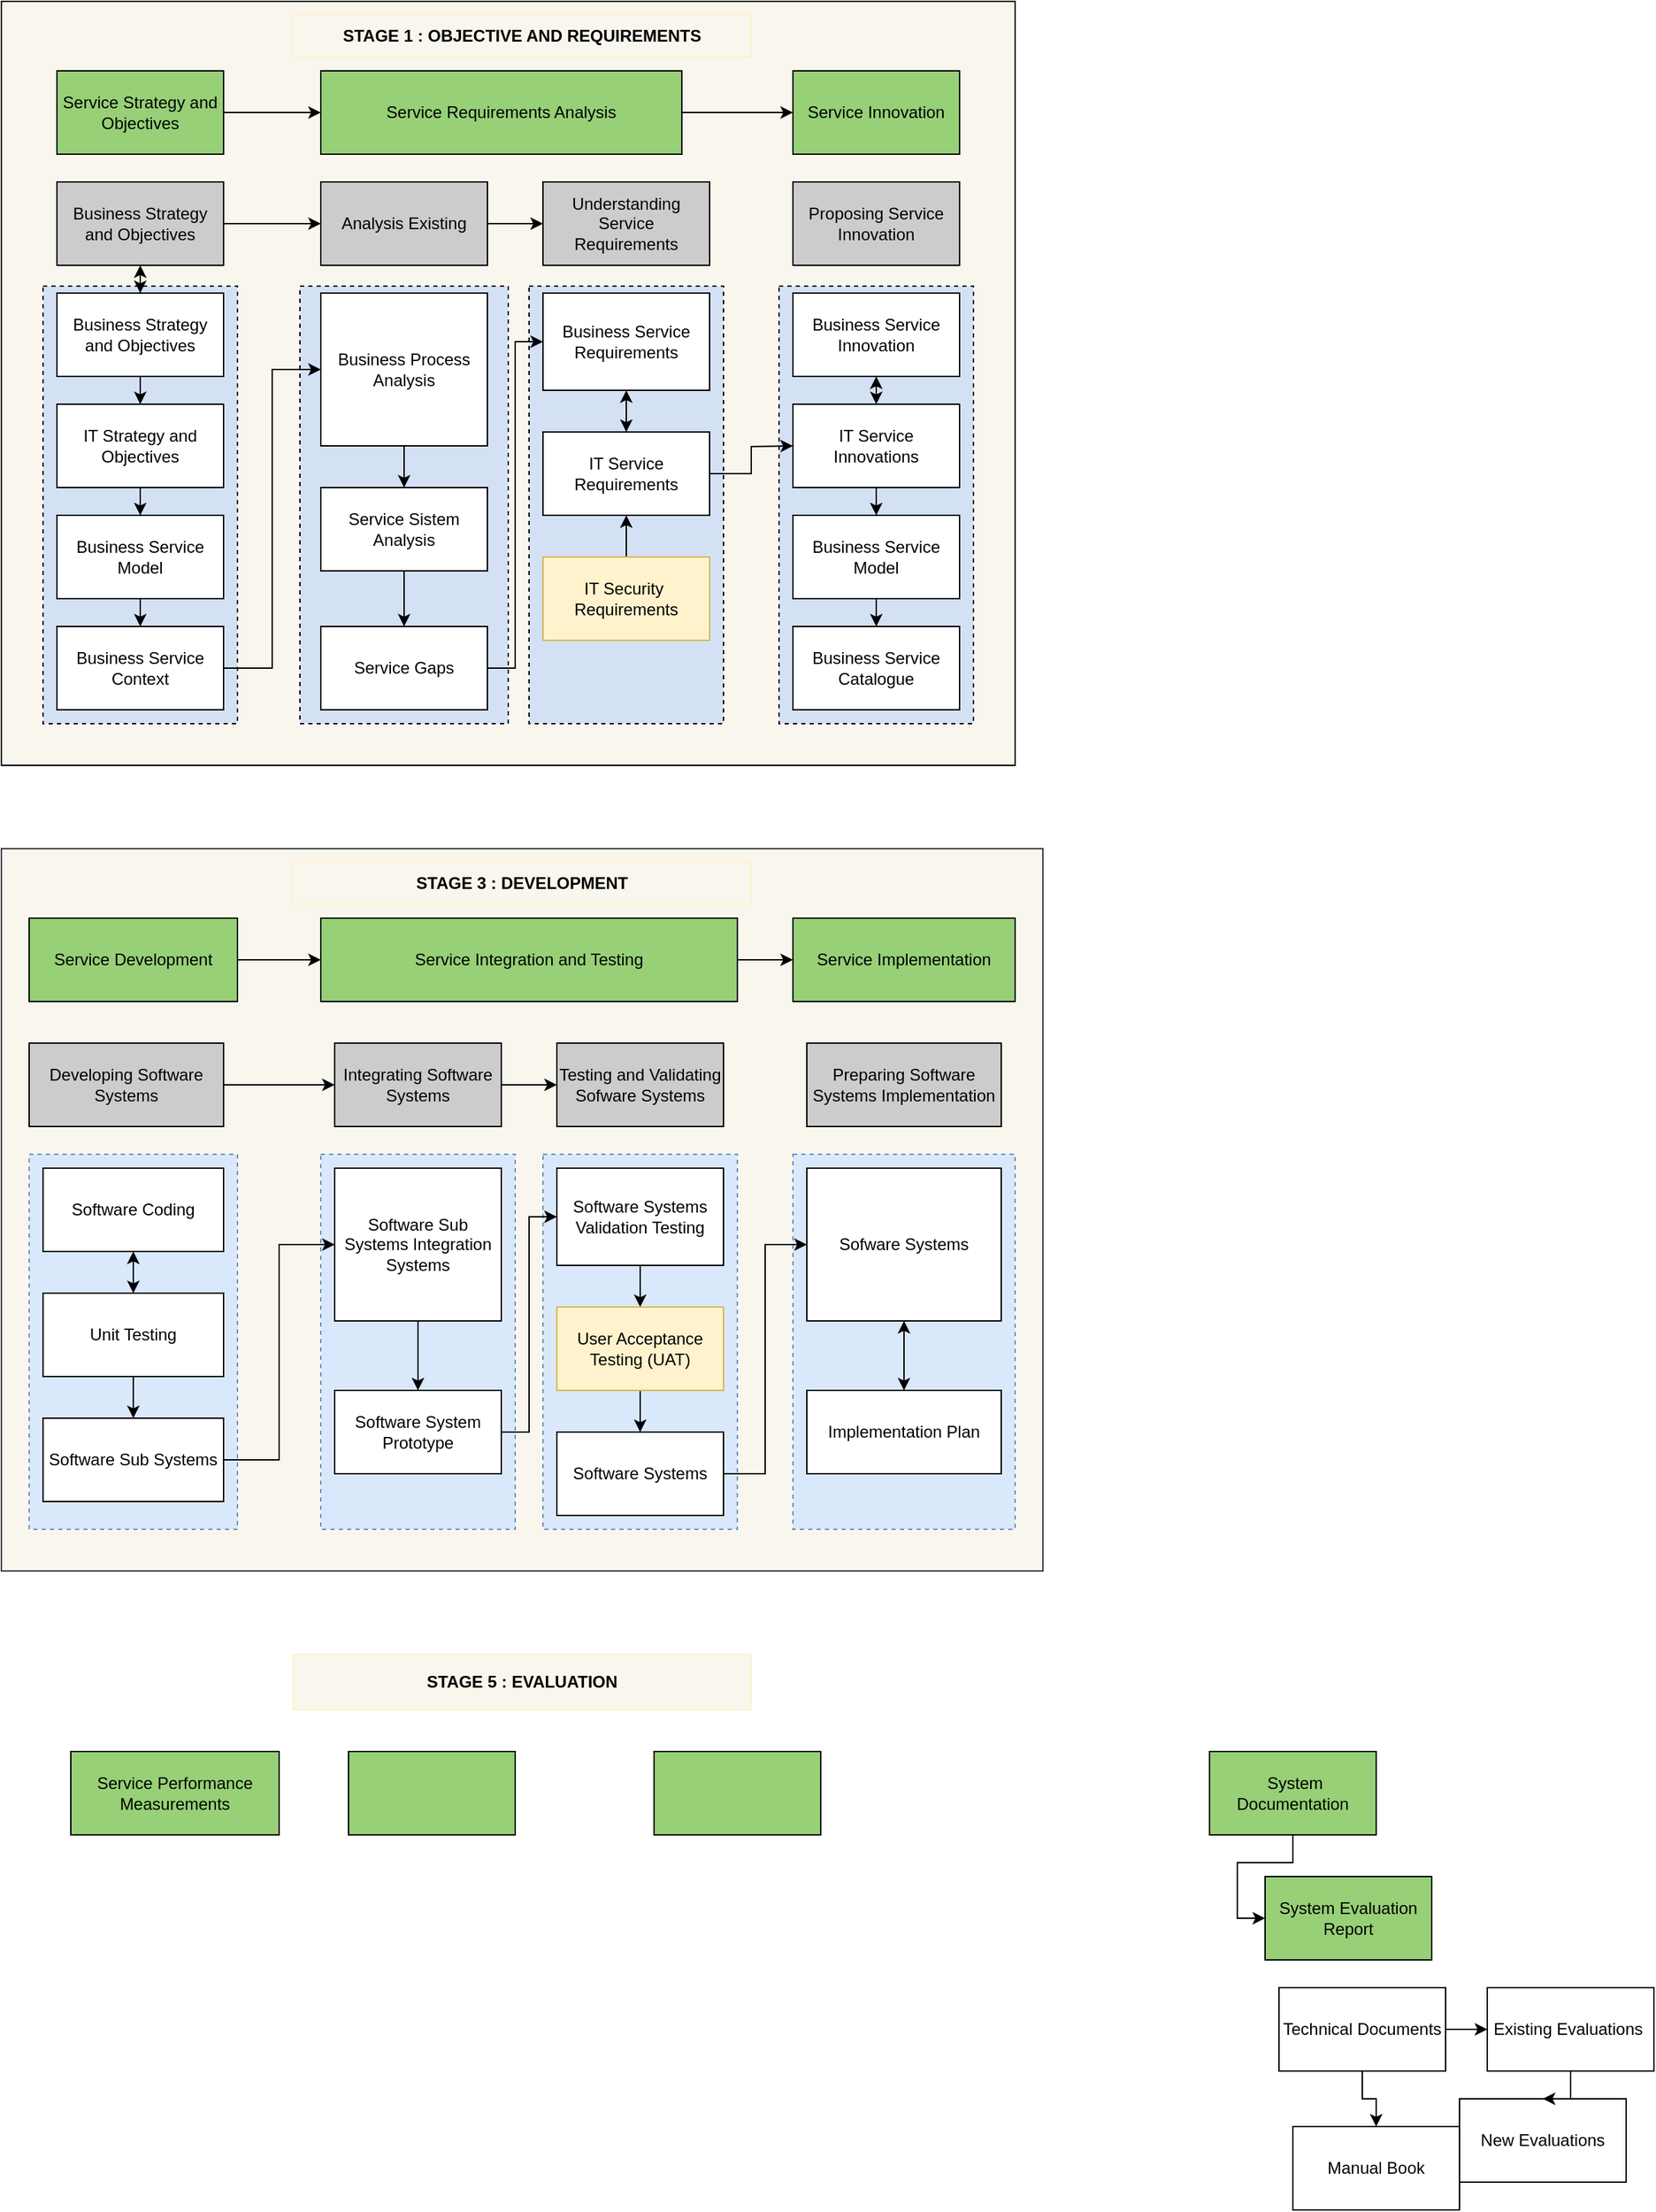 <mxfile version="14.5.7" type="github">
  <diagram id="jDnu_dIWOn3BXBdkam_3" name="Page-1">
    <mxGraphModel dx="1038" dy="523" grid="1" gridSize="10" guides="1" tooltips="1" connect="1" arrows="1" fold="1" page="1" pageScale="1" pageWidth="850" pageHeight="1100" math="0" shadow="0">
      <root>
        <mxCell id="0" />
        <mxCell id="1" parent="0" />
        <mxCell id="UjGYbBJooW7ZUgRkbAjk-87" value="" style="rounded=0;whiteSpace=wrap;html=1;strokeColor=#36393d;fillColor=#f9f7ed;" vertex="1" parent="1">
          <mxGeometry x="40" y="620" width="750" height="520" as="geometry" />
        </mxCell>
        <mxCell id="UjGYbBJooW7ZUgRkbAjk-68" value="" style="rounded=0;whiteSpace=wrap;html=1;dashed=1;fillColor=#dae8fc;strokeColor=#6c8ebf;" vertex="1" parent="1">
          <mxGeometry x="610" y="840" width="160" height="270" as="geometry" />
        </mxCell>
        <mxCell id="UjGYbBJooW7ZUgRkbAjk-67" value="" style="rounded=0;whiteSpace=wrap;html=1;dashed=1;fillColor=#dae8fc;strokeColor=#6c8ebf;" vertex="1" parent="1">
          <mxGeometry x="430" y="840" width="140" height="270" as="geometry" />
        </mxCell>
        <mxCell id="UjGYbBJooW7ZUgRkbAjk-66" value="" style="rounded=0;whiteSpace=wrap;html=1;dashed=1;fillColor=#dae8fc;strokeColor=#6c8ebf;" vertex="1" parent="1">
          <mxGeometry x="270" y="840" width="140" height="270" as="geometry" />
        </mxCell>
        <mxCell id="UjGYbBJooW7ZUgRkbAjk-65" value="" style="rounded=0;whiteSpace=wrap;html=1;fillColor=#dae8fc;strokeColor=#6c8ebf;dashed=1;" vertex="1" parent="1">
          <mxGeometry x="60" y="840" width="150" height="270" as="geometry" />
        </mxCell>
        <mxCell id="UjGYbBJooW7ZUgRkbAjk-1" value="" style="rounded=0;whiteSpace=wrap;html=1;fillColor=#f9f7ed;" vertex="1" parent="1">
          <mxGeometry x="40" y="10" width="730" height="550" as="geometry" />
        </mxCell>
        <mxCell id="UjGYbBJooW7ZUgRkbAjk-2" value="" style="rounded=0;whiteSpace=wrap;html=1;fillColor=#D4E1F5;dashed=1;" vertex="1" parent="1">
          <mxGeometry x="420" y="215" width="140" height="315" as="geometry" />
        </mxCell>
        <mxCell id="UjGYbBJooW7ZUgRkbAjk-3" value="" style="rounded=0;whiteSpace=wrap;html=1;fillColor=#D4E1F5;dashed=1;" vertex="1" parent="1">
          <mxGeometry x="600" y="215" width="140" height="315" as="geometry" />
        </mxCell>
        <mxCell id="UjGYbBJooW7ZUgRkbAjk-4" value="" style="rounded=0;whiteSpace=wrap;html=1;fillColor=#D4E1F5;dashed=1;" vertex="1" parent="1">
          <mxGeometry x="255" y="215" width="150" height="315" as="geometry" />
        </mxCell>
        <mxCell id="UjGYbBJooW7ZUgRkbAjk-5" value="" style="rounded=0;whiteSpace=wrap;html=1;fillColor=#D4E1F5;dashed=1;" vertex="1" parent="1">
          <mxGeometry x="70" y="215" width="140" height="315" as="geometry" />
        </mxCell>
        <mxCell id="UjGYbBJooW7ZUgRkbAjk-6" style="edgeStyle=orthogonalEdgeStyle;rounded=0;orthogonalLoop=1;jettySize=auto;html=1;entryX=0;entryY=0.5;entryDx=0;entryDy=0;" edge="1" parent="1" source="UjGYbBJooW7ZUgRkbAjk-7" target="UjGYbBJooW7ZUgRkbAjk-9">
          <mxGeometry relative="1" as="geometry" />
        </mxCell>
        <mxCell id="UjGYbBJooW7ZUgRkbAjk-7" value="Service Strategy and Objectives" style="rounded=0;whiteSpace=wrap;html=1;fillColor=#97D077;" vertex="1" parent="1">
          <mxGeometry x="80" y="60" width="120" height="60" as="geometry" />
        </mxCell>
        <mxCell id="UjGYbBJooW7ZUgRkbAjk-8" style="edgeStyle=orthogonalEdgeStyle;rounded=0;orthogonalLoop=1;jettySize=auto;html=1;entryX=0;entryY=0.5;entryDx=0;entryDy=0;" edge="1" parent="1" source="UjGYbBJooW7ZUgRkbAjk-9" target="UjGYbBJooW7ZUgRkbAjk-10">
          <mxGeometry relative="1" as="geometry" />
        </mxCell>
        <mxCell id="UjGYbBJooW7ZUgRkbAjk-9" value="Service Requirements Analysis" style="rounded=0;whiteSpace=wrap;html=1;fillColor=#97D077;" vertex="1" parent="1">
          <mxGeometry x="270" y="60" width="260" height="60" as="geometry" />
        </mxCell>
        <mxCell id="UjGYbBJooW7ZUgRkbAjk-10" value="Service Innovation" style="rounded=0;whiteSpace=wrap;html=1;fillColor=#97D077;" vertex="1" parent="1">
          <mxGeometry x="610" y="60" width="120" height="60" as="geometry" />
        </mxCell>
        <mxCell id="UjGYbBJooW7ZUgRkbAjk-11" style="edgeStyle=orthogonalEdgeStyle;rounded=0;orthogonalLoop=1;jettySize=auto;html=1;entryX=0;entryY=0.5;entryDx=0;entryDy=0;" edge="1" parent="1" source="UjGYbBJooW7ZUgRkbAjk-12" target="UjGYbBJooW7ZUgRkbAjk-14">
          <mxGeometry relative="1" as="geometry" />
        </mxCell>
        <mxCell id="UjGYbBJooW7ZUgRkbAjk-12" value="Business Strategy and Objectives" style="rounded=0;whiteSpace=wrap;html=1;fillColor=#CCCCCC;" vertex="1" parent="1">
          <mxGeometry x="80" y="140" width="120" height="60" as="geometry" />
        </mxCell>
        <mxCell id="UjGYbBJooW7ZUgRkbAjk-13" style="edgeStyle=orthogonalEdgeStyle;rounded=0;orthogonalLoop=1;jettySize=auto;html=1;entryX=0;entryY=0.5;entryDx=0;entryDy=0;" edge="1" parent="1" source="UjGYbBJooW7ZUgRkbAjk-14" target="UjGYbBJooW7ZUgRkbAjk-15">
          <mxGeometry relative="1" as="geometry" />
        </mxCell>
        <mxCell id="UjGYbBJooW7ZUgRkbAjk-14" value="Analysis Existing" style="rounded=0;whiteSpace=wrap;html=1;fillColor=#CCCCCC;" vertex="1" parent="1">
          <mxGeometry x="270" y="140" width="120" height="60" as="geometry" />
        </mxCell>
        <mxCell id="UjGYbBJooW7ZUgRkbAjk-15" value="Understanding Service Requirements" style="rounded=0;whiteSpace=wrap;html=1;fillColor=#CCCCCC;" vertex="1" parent="1">
          <mxGeometry x="430" y="140" width="120" height="60" as="geometry" />
        </mxCell>
        <mxCell id="UjGYbBJooW7ZUgRkbAjk-16" value="Proposing Service Innovation" style="rounded=0;whiteSpace=wrap;html=1;fillColor=#CCCCCC;" vertex="1" parent="1">
          <mxGeometry x="610" y="140" width="120" height="60" as="geometry" />
        </mxCell>
        <mxCell id="UjGYbBJooW7ZUgRkbAjk-17" style="edgeStyle=orthogonalEdgeStyle;rounded=0;orthogonalLoop=1;jettySize=auto;html=1;" edge="1" parent="1" source="UjGYbBJooW7ZUgRkbAjk-18" target="UjGYbBJooW7ZUgRkbAjk-20">
          <mxGeometry relative="1" as="geometry" />
        </mxCell>
        <mxCell id="UjGYbBJooW7ZUgRkbAjk-18" value="Business Strategy and Objectives" style="rounded=0;whiteSpace=wrap;html=1;" vertex="1" parent="1">
          <mxGeometry x="80" y="220" width="120" height="60" as="geometry" />
        </mxCell>
        <mxCell id="UjGYbBJooW7ZUgRkbAjk-19" style="edgeStyle=orthogonalEdgeStyle;rounded=0;orthogonalLoop=1;jettySize=auto;html=1;entryX=0.5;entryY=0;entryDx=0;entryDy=0;" edge="1" parent="1" source="UjGYbBJooW7ZUgRkbAjk-20" target="UjGYbBJooW7ZUgRkbAjk-22">
          <mxGeometry relative="1" as="geometry" />
        </mxCell>
        <mxCell id="UjGYbBJooW7ZUgRkbAjk-20" value="IT Strategy and Objectives" style="rounded=0;whiteSpace=wrap;html=1;" vertex="1" parent="1">
          <mxGeometry x="80" y="300" width="120" height="60" as="geometry" />
        </mxCell>
        <mxCell id="UjGYbBJooW7ZUgRkbAjk-21" style="edgeStyle=orthogonalEdgeStyle;rounded=0;orthogonalLoop=1;jettySize=auto;html=1;entryX=0.5;entryY=0;entryDx=0;entryDy=0;" edge="1" parent="1" source="UjGYbBJooW7ZUgRkbAjk-22" target="UjGYbBJooW7ZUgRkbAjk-24">
          <mxGeometry relative="1" as="geometry" />
        </mxCell>
        <mxCell id="UjGYbBJooW7ZUgRkbAjk-22" value="Business Service Model" style="rounded=0;whiteSpace=wrap;html=1;" vertex="1" parent="1">
          <mxGeometry x="80" y="380" width="120" height="60" as="geometry" />
        </mxCell>
        <mxCell id="UjGYbBJooW7ZUgRkbAjk-23" style="edgeStyle=orthogonalEdgeStyle;rounded=0;orthogonalLoop=1;jettySize=auto;html=1;entryX=0;entryY=0.5;entryDx=0;entryDy=0;" edge="1" parent="1" source="UjGYbBJooW7ZUgRkbAjk-24" target="UjGYbBJooW7ZUgRkbAjk-26">
          <mxGeometry relative="1" as="geometry" />
        </mxCell>
        <mxCell id="UjGYbBJooW7ZUgRkbAjk-24" value="Business Service Context" style="rounded=0;whiteSpace=wrap;html=1;" vertex="1" parent="1">
          <mxGeometry x="80" y="460" width="120" height="60" as="geometry" />
        </mxCell>
        <mxCell id="UjGYbBJooW7ZUgRkbAjk-25" style="edgeStyle=orthogonalEdgeStyle;rounded=0;orthogonalLoop=1;jettySize=auto;html=1;exitX=0.5;exitY=1;exitDx=0;exitDy=0;entryX=0.5;entryY=0;entryDx=0;entryDy=0;" edge="1" parent="1" source="UjGYbBJooW7ZUgRkbAjk-26" target="UjGYbBJooW7ZUgRkbAjk-28">
          <mxGeometry relative="1" as="geometry" />
        </mxCell>
        <mxCell id="UjGYbBJooW7ZUgRkbAjk-26" value="Business Process Analysis" style="rounded=0;whiteSpace=wrap;html=1;" vertex="1" parent="1">
          <mxGeometry x="270" y="220" width="120" height="110" as="geometry" />
        </mxCell>
        <mxCell id="UjGYbBJooW7ZUgRkbAjk-27" style="edgeStyle=orthogonalEdgeStyle;rounded=0;orthogonalLoop=1;jettySize=auto;html=1;entryX=0.5;entryY=0;entryDx=0;entryDy=0;" edge="1" parent="1" source="UjGYbBJooW7ZUgRkbAjk-28" target="UjGYbBJooW7ZUgRkbAjk-30">
          <mxGeometry relative="1" as="geometry" />
        </mxCell>
        <mxCell id="UjGYbBJooW7ZUgRkbAjk-28" value="Service Sistem Analysis" style="rounded=0;whiteSpace=wrap;html=1;" vertex="1" parent="1">
          <mxGeometry x="270" y="360" width="120" height="60" as="geometry" />
        </mxCell>
        <mxCell id="UjGYbBJooW7ZUgRkbAjk-29" style="edgeStyle=orthogonalEdgeStyle;rounded=0;orthogonalLoop=1;jettySize=auto;html=1;entryX=0;entryY=0.5;entryDx=0;entryDy=0;" edge="1" parent="1" source="UjGYbBJooW7ZUgRkbAjk-30" target="UjGYbBJooW7ZUgRkbAjk-31">
          <mxGeometry relative="1" as="geometry" />
        </mxCell>
        <mxCell id="UjGYbBJooW7ZUgRkbAjk-30" value="Service Gaps" style="rounded=0;whiteSpace=wrap;html=1;" vertex="1" parent="1">
          <mxGeometry x="270" y="460" width="120" height="60" as="geometry" />
        </mxCell>
        <mxCell id="UjGYbBJooW7ZUgRkbAjk-31" value="Business Service Requirements" style="rounded=0;whiteSpace=wrap;html=1;" vertex="1" parent="1">
          <mxGeometry x="430" y="220" width="120" height="70" as="geometry" />
        </mxCell>
        <mxCell id="UjGYbBJooW7ZUgRkbAjk-32" style="edgeStyle=orthogonalEdgeStyle;rounded=0;orthogonalLoop=1;jettySize=auto;html=1;" edge="1" parent="1" source="UjGYbBJooW7ZUgRkbAjk-33">
          <mxGeometry relative="1" as="geometry">
            <mxPoint x="610" y="330" as="targetPoint" />
          </mxGeometry>
        </mxCell>
        <mxCell id="UjGYbBJooW7ZUgRkbAjk-33" value="IT Service Requirements" style="rounded=0;whiteSpace=wrap;html=1;" vertex="1" parent="1">
          <mxGeometry x="430" y="320" width="120" height="60" as="geometry" />
        </mxCell>
        <mxCell id="UjGYbBJooW7ZUgRkbAjk-34" style="edgeStyle=orthogonalEdgeStyle;rounded=0;orthogonalLoop=1;jettySize=auto;html=1;entryX=0.5;entryY=1;entryDx=0;entryDy=0;" edge="1" parent="1" source="UjGYbBJooW7ZUgRkbAjk-35" target="UjGYbBJooW7ZUgRkbAjk-33">
          <mxGeometry relative="1" as="geometry" />
        </mxCell>
        <mxCell id="UjGYbBJooW7ZUgRkbAjk-35" value="IT Security&amp;nbsp; Requirements" style="rounded=0;whiteSpace=wrap;html=1;fillColor=#fff2cc;strokeColor=#d6b656;" vertex="1" parent="1">
          <mxGeometry x="430" y="410" width="120" height="60" as="geometry" />
        </mxCell>
        <mxCell id="UjGYbBJooW7ZUgRkbAjk-36" value="Business Service Innovation" style="rounded=0;whiteSpace=wrap;html=1;" vertex="1" parent="1">
          <mxGeometry x="610" y="220" width="120" height="60" as="geometry" />
        </mxCell>
        <mxCell id="UjGYbBJooW7ZUgRkbAjk-37" style="edgeStyle=orthogonalEdgeStyle;rounded=0;orthogonalLoop=1;jettySize=auto;html=1;entryX=0.5;entryY=0;entryDx=0;entryDy=0;" edge="1" parent="1" source="UjGYbBJooW7ZUgRkbAjk-38" target="UjGYbBJooW7ZUgRkbAjk-40">
          <mxGeometry relative="1" as="geometry" />
        </mxCell>
        <mxCell id="UjGYbBJooW7ZUgRkbAjk-38" value="IT Service Innovations" style="rounded=0;whiteSpace=wrap;html=1;" vertex="1" parent="1">
          <mxGeometry x="610" y="300" width="120" height="60" as="geometry" />
        </mxCell>
        <mxCell id="UjGYbBJooW7ZUgRkbAjk-39" style="edgeStyle=orthogonalEdgeStyle;rounded=0;orthogonalLoop=1;jettySize=auto;html=1;entryX=0.5;entryY=0;entryDx=0;entryDy=0;" edge="1" parent="1" source="UjGYbBJooW7ZUgRkbAjk-40" target="UjGYbBJooW7ZUgRkbAjk-41">
          <mxGeometry relative="1" as="geometry" />
        </mxCell>
        <mxCell id="UjGYbBJooW7ZUgRkbAjk-40" value="Business Service Model" style="rounded=0;whiteSpace=wrap;html=1;" vertex="1" parent="1">
          <mxGeometry x="610" y="380" width="120" height="60" as="geometry" />
        </mxCell>
        <mxCell id="UjGYbBJooW7ZUgRkbAjk-41" value="Business Service Catalogue" style="rounded=0;whiteSpace=wrap;html=1;" vertex="1" parent="1">
          <mxGeometry x="610" y="460" width="120" height="60" as="geometry" />
        </mxCell>
        <mxCell id="UjGYbBJooW7ZUgRkbAjk-42" value="" style="endArrow=classic;startArrow=classic;html=1;" edge="1" parent="1" source="UjGYbBJooW7ZUgRkbAjk-18">
          <mxGeometry width="50" height="50" relative="1" as="geometry">
            <mxPoint x="90" y="250" as="sourcePoint" />
            <mxPoint x="140" y="200" as="targetPoint" />
          </mxGeometry>
        </mxCell>
        <mxCell id="UjGYbBJooW7ZUgRkbAjk-43" value="" style="endArrow=classic;startArrow=classic;html=1;entryX=0.5;entryY=1;entryDx=0;entryDy=0;exitX=0.5;exitY=0;exitDx=0;exitDy=0;" edge="1" parent="1" source="UjGYbBJooW7ZUgRkbAjk-33" target="UjGYbBJooW7ZUgRkbAjk-31">
          <mxGeometry width="50" height="50" relative="1" as="geometry">
            <mxPoint x="390" y="350" as="sourcePoint" />
            <mxPoint x="440" y="300" as="targetPoint" />
          </mxGeometry>
        </mxCell>
        <mxCell id="UjGYbBJooW7ZUgRkbAjk-44" value="" style="endArrow=classic;startArrow=classic;html=1;exitX=0.5;exitY=0;exitDx=0;exitDy=0;" edge="1" parent="1" source="UjGYbBJooW7ZUgRkbAjk-38">
          <mxGeometry width="50" height="50" relative="1" as="geometry">
            <mxPoint x="620" y="330" as="sourcePoint" />
            <mxPoint x="670" y="280" as="targetPoint" />
          </mxGeometry>
        </mxCell>
        <mxCell id="UjGYbBJooW7ZUgRkbAjk-47" value="&lt;b&gt;STAGE 1 : OBJECTIVE AND REQUIREMENTS&lt;/b&gt;" style="rounded=0;whiteSpace=wrap;html=1;fillColor=#f9f7ed;strokeColor=#FFF2CC;" vertex="1" parent="1">
          <mxGeometry x="250" y="20" width="330" height="30" as="geometry" />
        </mxCell>
        <mxCell id="UjGYbBJooW7ZUgRkbAjk-45" value="&lt;b&gt;STAGE 3 : DEVELOPMENT&lt;/b&gt;" style="rounded=0;whiteSpace=wrap;html=1;fillColor=#f9f7ed;strokeColor=#FFF2CC;" vertex="1" parent="1">
          <mxGeometry x="250" y="630" width="330" height="30" as="geometry" />
        </mxCell>
        <mxCell id="UjGYbBJooW7ZUgRkbAjk-69" style="edgeStyle=orthogonalEdgeStyle;rounded=0;orthogonalLoop=1;jettySize=auto;html=1;entryX=0;entryY=0.5;entryDx=0;entryDy=0;" edge="1" parent="1" source="UjGYbBJooW7ZUgRkbAjk-48" target="UjGYbBJooW7ZUgRkbAjk-49">
          <mxGeometry relative="1" as="geometry" />
        </mxCell>
        <mxCell id="UjGYbBJooW7ZUgRkbAjk-48" value="Service Development" style="rounded=0;whiteSpace=wrap;html=1;fillColor=#97D077;" vertex="1" parent="1">
          <mxGeometry x="60" y="670" width="150" height="60" as="geometry" />
        </mxCell>
        <mxCell id="UjGYbBJooW7ZUgRkbAjk-70" style="edgeStyle=orthogonalEdgeStyle;rounded=0;orthogonalLoop=1;jettySize=auto;html=1;" edge="1" parent="1" source="UjGYbBJooW7ZUgRkbAjk-49" target="UjGYbBJooW7ZUgRkbAjk-50">
          <mxGeometry relative="1" as="geometry" />
        </mxCell>
        <mxCell id="UjGYbBJooW7ZUgRkbAjk-49" value="Service Integration and Testing" style="rounded=0;whiteSpace=wrap;html=1;fillColor=#97D077;" vertex="1" parent="1">
          <mxGeometry x="270" y="670" width="300" height="60" as="geometry" />
        </mxCell>
        <mxCell id="UjGYbBJooW7ZUgRkbAjk-50" value="Service Implementation" style="rounded=0;whiteSpace=wrap;html=1;fillColor=#97D077;" vertex="1" parent="1">
          <mxGeometry x="610" y="670" width="160" height="60" as="geometry" />
        </mxCell>
        <mxCell id="UjGYbBJooW7ZUgRkbAjk-78" style="edgeStyle=orthogonalEdgeStyle;rounded=0;orthogonalLoop=1;jettySize=auto;html=1;entryX=0;entryY=0.5;entryDx=0;entryDy=0;" edge="1" parent="1" source="UjGYbBJooW7ZUgRkbAjk-51" target="UjGYbBJooW7ZUgRkbAjk-52">
          <mxGeometry relative="1" as="geometry" />
        </mxCell>
        <mxCell id="UjGYbBJooW7ZUgRkbAjk-51" value="Developing Software Systems" style="rounded=0;whiteSpace=wrap;html=1;fillColor=#CCCCCC;" vertex="1" parent="1">
          <mxGeometry x="60" y="760" width="140" height="60" as="geometry" />
        </mxCell>
        <mxCell id="UjGYbBJooW7ZUgRkbAjk-79" style="edgeStyle=orthogonalEdgeStyle;rounded=0;orthogonalLoop=1;jettySize=auto;html=1;entryX=0;entryY=0.5;entryDx=0;entryDy=0;" edge="1" parent="1" source="UjGYbBJooW7ZUgRkbAjk-52" target="UjGYbBJooW7ZUgRkbAjk-53">
          <mxGeometry relative="1" as="geometry" />
        </mxCell>
        <mxCell id="UjGYbBJooW7ZUgRkbAjk-52" value="Integrating Software Systems" style="rounded=0;whiteSpace=wrap;html=1;fillColor=#CCCCCC;" vertex="1" parent="1">
          <mxGeometry x="280" y="760" width="120" height="60" as="geometry" />
        </mxCell>
        <mxCell id="UjGYbBJooW7ZUgRkbAjk-53" value="Testing and Validating Sofware Systems" style="rounded=0;whiteSpace=wrap;html=1;fillColor=#CCCCCC;" vertex="1" parent="1">
          <mxGeometry x="440" y="760" width="120" height="60" as="geometry" />
        </mxCell>
        <mxCell id="UjGYbBJooW7ZUgRkbAjk-54" value="Preparing Software Systems Implementation" style="rounded=0;whiteSpace=wrap;html=1;fillColor=#CCCCCC;" vertex="1" parent="1">
          <mxGeometry x="620" y="760" width="140" height="60" as="geometry" />
        </mxCell>
        <mxCell id="UjGYbBJooW7ZUgRkbAjk-55" value="Software Coding" style="rounded=0;whiteSpace=wrap;html=1;" vertex="1" parent="1">
          <mxGeometry x="70" y="850" width="130" height="60" as="geometry" />
        </mxCell>
        <mxCell id="UjGYbBJooW7ZUgRkbAjk-76" value="" style="edgeStyle=orthogonalEdgeStyle;rounded=0;orthogonalLoop=1;jettySize=auto;html=1;" edge="1" parent="1" source="UjGYbBJooW7ZUgRkbAjk-56" target="UjGYbBJooW7ZUgRkbAjk-57">
          <mxGeometry relative="1" as="geometry" />
        </mxCell>
        <mxCell id="UjGYbBJooW7ZUgRkbAjk-56" value="Unit Testing" style="rounded=0;whiteSpace=wrap;html=1;" vertex="1" parent="1">
          <mxGeometry x="70" y="940" width="130" height="60" as="geometry" />
        </mxCell>
        <mxCell id="UjGYbBJooW7ZUgRkbAjk-77" style="edgeStyle=orthogonalEdgeStyle;rounded=0;orthogonalLoop=1;jettySize=auto;html=1;entryX=0;entryY=0.5;entryDx=0;entryDy=0;" edge="1" parent="1" source="UjGYbBJooW7ZUgRkbAjk-57" target="UjGYbBJooW7ZUgRkbAjk-58">
          <mxGeometry relative="1" as="geometry" />
        </mxCell>
        <mxCell id="UjGYbBJooW7ZUgRkbAjk-57" value="Software Sub Systems" style="rounded=0;whiteSpace=wrap;html=1;" vertex="1" parent="1">
          <mxGeometry x="70" y="1030" width="130" height="60" as="geometry" />
        </mxCell>
        <mxCell id="UjGYbBJooW7ZUgRkbAjk-80" style="edgeStyle=orthogonalEdgeStyle;rounded=0;orthogonalLoop=1;jettySize=auto;html=1;entryX=0.5;entryY=0;entryDx=0;entryDy=0;" edge="1" parent="1" source="UjGYbBJooW7ZUgRkbAjk-58" target="UjGYbBJooW7ZUgRkbAjk-59">
          <mxGeometry relative="1" as="geometry" />
        </mxCell>
        <mxCell id="UjGYbBJooW7ZUgRkbAjk-58" value="Software Sub Systems Integration Systems" style="rounded=0;whiteSpace=wrap;html=1;" vertex="1" parent="1">
          <mxGeometry x="280" y="850" width="120" height="110" as="geometry" />
        </mxCell>
        <mxCell id="UjGYbBJooW7ZUgRkbAjk-81" style="edgeStyle=orthogonalEdgeStyle;rounded=0;orthogonalLoop=1;jettySize=auto;html=1;entryX=0;entryY=0.5;entryDx=0;entryDy=0;" edge="1" parent="1" source="UjGYbBJooW7ZUgRkbAjk-59" target="UjGYbBJooW7ZUgRkbAjk-60">
          <mxGeometry relative="1" as="geometry" />
        </mxCell>
        <mxCell id="UjGYbBJooW7ZUgRkbAjk-59" value="Software System Prototype" style="rounded=0;whiteSpace=wrap;html=1;" vertex="1" parent="1">
          <mxGeometry x="280" y="1010" width="120" height="60" as="geometry" />
        </mxCell>
        <mxCell id="UjGYbBJooW7ZUgRkbAjk-82" style="edgeStyle=orthogonalEdgeStyle;rounded=0;orthogonalLoop=1;jettySize=auto;html=1;entryX=0.5;entryY=0;entryDx=0;entryDy=0;" edge="1" parent="1" source="UjGYbBJooW7ZUgRkbAjk-60" target="UjGYbBJooW7ZUgRkbAjk-71">
          <mxGeometry relative="1" as="geometry" />
        </mxCell>
        <mxCell id="UjGYbBJooW7ZUgRkbAjk-60" value="Software Systems Validation Testing" style="rounded=0;whiteSpace=wrap;html=1;" vertex="1" parent="1">
          <mxGeometry x="440" y="850" width="120" height="70" as="geometry" />
        </mxCell>
        <mxCell id="UjGYbBJooW7ZUgRkbAjk-84" style="edgeStyle=orthogonalEdgeStyle;rounded=0;orthogonalLoop=1;jettySize=auto;html=1;entryX=0;entryY=0.5;entryDx=0;entryDy=0;" edge="1" parent="1" source="UjGYbBJooW7ZUgRkbAjk-61" target="UjGYbBJooW7ZUgRkbAjk-62">
          <mxGeometry relative="1" as="geometry" />
        </mxCell>
        <mxCell id="UjGYbBJooW7ZUgRkbAjk-61" value="Software Systems" style="rounded=0;whiteSpace=wrap;html=1;" vertex="1" parent="1">
          <mxGeometry x="440" y="1040" width="120" height="60" as="geometry" />
        </mxCell>
        <mxCell id="UjGYbBJooW7ZUgRkbAjk-62" value="Sofware Systems" style="rounded=0;whiteSpace=wrap;html=1;" vertex="1" parent="1">
          <mxGeometry x="620" y="850" width="140" height="110" as="geometry" />
        </mxCell>
        <mxCell id="UjGYbBJooW7ZUgRkbAjk-64" value="Implementation Plan" style="rounded=0;whiteSpace=wrap;html=1;" vertex="1" parent="1">
          <mxGeometry x="620" y="1010" width="140" height="60" as="geometry" />
        </mxCell>
        <mxCell id="UjGYbBJooW7ZUgRkbAjk-83" style="edgeStyle=orthogonalEdgeStyle;rounded=0;orthogonalLoop=1;jettySize=auto;html=1;entryX=0.5;entryY=0;entryDx=0;entryDy=0;" edge="1" parent="1" source="UjGYbBJooW7ZUgRkbAjk-71" target="UjGYbBJooW7ZUgRkbAjk-61">
          <mxGeometry relative="1" as="geometry" />
        </mxCell>
        <mxCell id="UjGYbBJooW7ZUgRkbAjk-71" value="User Acceptance Testing (UAT)" style="rounded=0;whiteSpace=wrap;html=1;fillColor=#fff2cc;strokeColor=#d6b656;" vertex="1" parent="1">
          <mxGeometry x="440" y="950" width="120" height="60" as="geometry" />
        </mxCell>
        <mxCell id="UjGYbBJooW7ZUgRkbAjk-75" value="" style="endArrow=classic;startArrow=classic;html=1;entryX=0.5;entryY=1;entryDx=0;entryDy=0;" edge="1" parent="1" source="UjGYbBJooW7ZUgRkbAjk-56" target="UjGYbBJooW7ZUgRkbAjk-55">
          <mxGeometry width="50" height="50" relative="1" as="geometry">
            <mxPoint x="400" y="930" as="sourcePoint" />
            <mxPoint x="450" y="880" as="targetPoint" />
          </mxGeometry>
        </mxCell>
        <mxCell id="UjGYbBJooW7ZUgRkbAjk-85" value="" style="endArrow=classic;startArrow=classic;html=1;entryX=0.5;entryY=1;entryDx=0;entryDy=0;exitX=0.5;exitY=0;exitDx=0;exitDy=0;" edge="1" parent="1" source="UjGYbBJooW7ZUgRkbAjk-64" target="UjGYbBJooW7ZUgRkbAjk-62">
          <mxGeometry width="50" height="50" relative="1" as="geometry">
            <mxPoint x="400" y="930" as="sourcePoint" />
            <mxPoint x="450" y="880" as="targetPoint" />
          </mxGeometry>
        </mxCell>
        <mxCell id="UjGYbBJooW7ZUgRkbAjk-105" value="&lt;b&gt;STAGE 5 : EVALUATION&lt;/b&gt;" style="rounded=0;whiteSpace=wrap;html=1;fillColor=#f9f7ed;strokeColor=#FFF2CC;" vertex="1" parent="1">
          <mxGeometry x="250" y="1200" width="330" height="40" as="geometry" />
        </mxCell>
        <mxCell id="UjGYbBJooW7ZUgRkbAjk-106" style="edgeStyle=orthogonalEdgeStyle;rounded=0;orthogonalLoop=1;jettySize=auto;html=1;entryX=0;entryY=0.5;entryDx=0;entryDy=0;" edge="1" parent="1" source="UjGYbBJooW7ZUgRkbAjk-107" target="UjGYbBJooW7ZUgRkbAjk-108">
          <mxGeometry relative="1" as="geometry" />
        </mxCell>
        <mxCell id="UjGYbBJooW7ZUgRkbAjk-107" value="&amp;nbsp;System Documentation" style="rounded=0;whiteSpace=wrap;html=1;strokeColor=#000000;fillColor=#97D077;" vertex="1" parent="1">
          <mxGeometry x="910" y="1270" width="120" height="60" as="geometry" />
        </mxCell>
        <mxCell id="UjGYbBJooW7ZUgRkbAjk-108" value="System Evaluation Report" style="rounded=0;whiteSpace=wrap;html=1;strokeColor=#000000;fillColor=#97D077;" vertex="1" parent="1">
          <mxGeometry x="950" y="1360" width="120" height="60" as="geometry" />
        </mxCell>
        <mxCell id="UjGYbBJooW7ZUgRkbAjk-109" value="New Evaluations" style="rounded=0;whiteSpace=wrap;html=1;" vertex="1" parent="1">
          <mxGeometry x="1090" y="1520" width="120" height="60" as="geometry" />
        </mxCell>
        <mxCell id="UjGYbBJooW7ZUgRkbAjk-110" style="edgeStyle=orthogonalEdgeStyle;rounded=0;orthogonalLoop=1;jettySize=auto;html=1;entryX=0.5;entryY=0;entryDx=0;entryDy=0;" edge="1" parent="1" source="UjGYbBJooW7ZUgRkbAjk-111" target="UjGYbBJooW7ZUgRkbAjk-109">
          <mxGeometry relative="1" as="geometry" />
        </mxCell>
        <mxCell id="UjGYbBJooW7ZUgRkbAjk-111" value="Existing Evaluations&amp;nbsp;" style="rounded=0;whiteSpace=wrap;html=1;" vertex="1" parent="1">
          <mxGeometry x="1110" y="1440" width="120" height="60" as="geometry" />
        </mxCell>
        <mxCell id="UjGYbBJooW7ZUgRkbAjk-112" style="edgeStyle=orthogonalEdgeStyle;rounded=0;orthogonalLoop=1;jettySize=auto;html=1;entryX=0.5;entryY=0;entryDx=0;entryDy=0;" edge="1" parent="1" source="UjGYbBJooW7ZUgRkbAjk-114" target="UjGYbBJooW7ZUgRkbAjk-115">
          <mxGeometry relative="1" as="geometry" />
        </mxCell>
        <mxCell id="UjGYbBJooW7ZUgRkbAjk-113" style="edgeStyle=orthogonalEdgeStyle;rounded=0;orthogonalLoop=1;jettySize=auto;html=1;" edge="1" parent="1" source="UjGYbBJooW7ZUgRkbAjk-114" target="UjGYbBJooW7ZUgRkbAjk-111">
          <mxGeometry relative="1" as="geometry" />
        </mxCell>
        <mxCell id="UjGYbBJooW7ZUgRkbAjk-114" value="Technical Documents" style="rounded=0;whiteSpace=wrap;html=1;" vertex="1" parent="1">
          <mxGeometry x="960" y="1440" width="120" height="60" as="geometry" />
        </mxCell>
        <mxCell id="UjGYbBJooW7ZUgRkbAjk-115" value="Manual Book" style="rounded=0;whiteSpace=wrap;html=1;" vertex="1" parent="1">
          <mxGeometry x="970" y="1540" width="120" height="60" as="geometry" />
        </mxCell>
        <mxCell id="UjGYbBJooW7ZUgRkbAjk-116" value="Service Performance Measurements" style="rounded=0;whiteSpace=wrap;html=1;strokeColor=#000000;fillColor=#97D077;" vertex="1" parent="1">
          <mxGeometry x="90" y="1270" width="150" height="60" as="geometry" />
        </mxCell>
        <mxCell id="UjGYbBJooW7ZUgRkbAjk-117" value="" style="rounded=0;whiteSpace=wrap;html=1;strokeColor=#000000;fillColor=#97D077;" vertex="1" parent="1">
          <mxGeometry x="290" y="1270" width="120" height="60" as="geometry" />
        </mxCell>
        <mxCell id="UjGYbBJooW7ZUgRkbAjk-118" value="" style="rounded=0;whiteSpace=wrap;html=1;strokeColor=#000000;fillColor=#97D077;" vertex="1" parent="1">
          <mxGeometry x="510" y="1270" width="120" height="60" as="geometry" />
        </mxCell>
      </root>
    </mxGraphModel>
  </diagram>
</mxfile>
